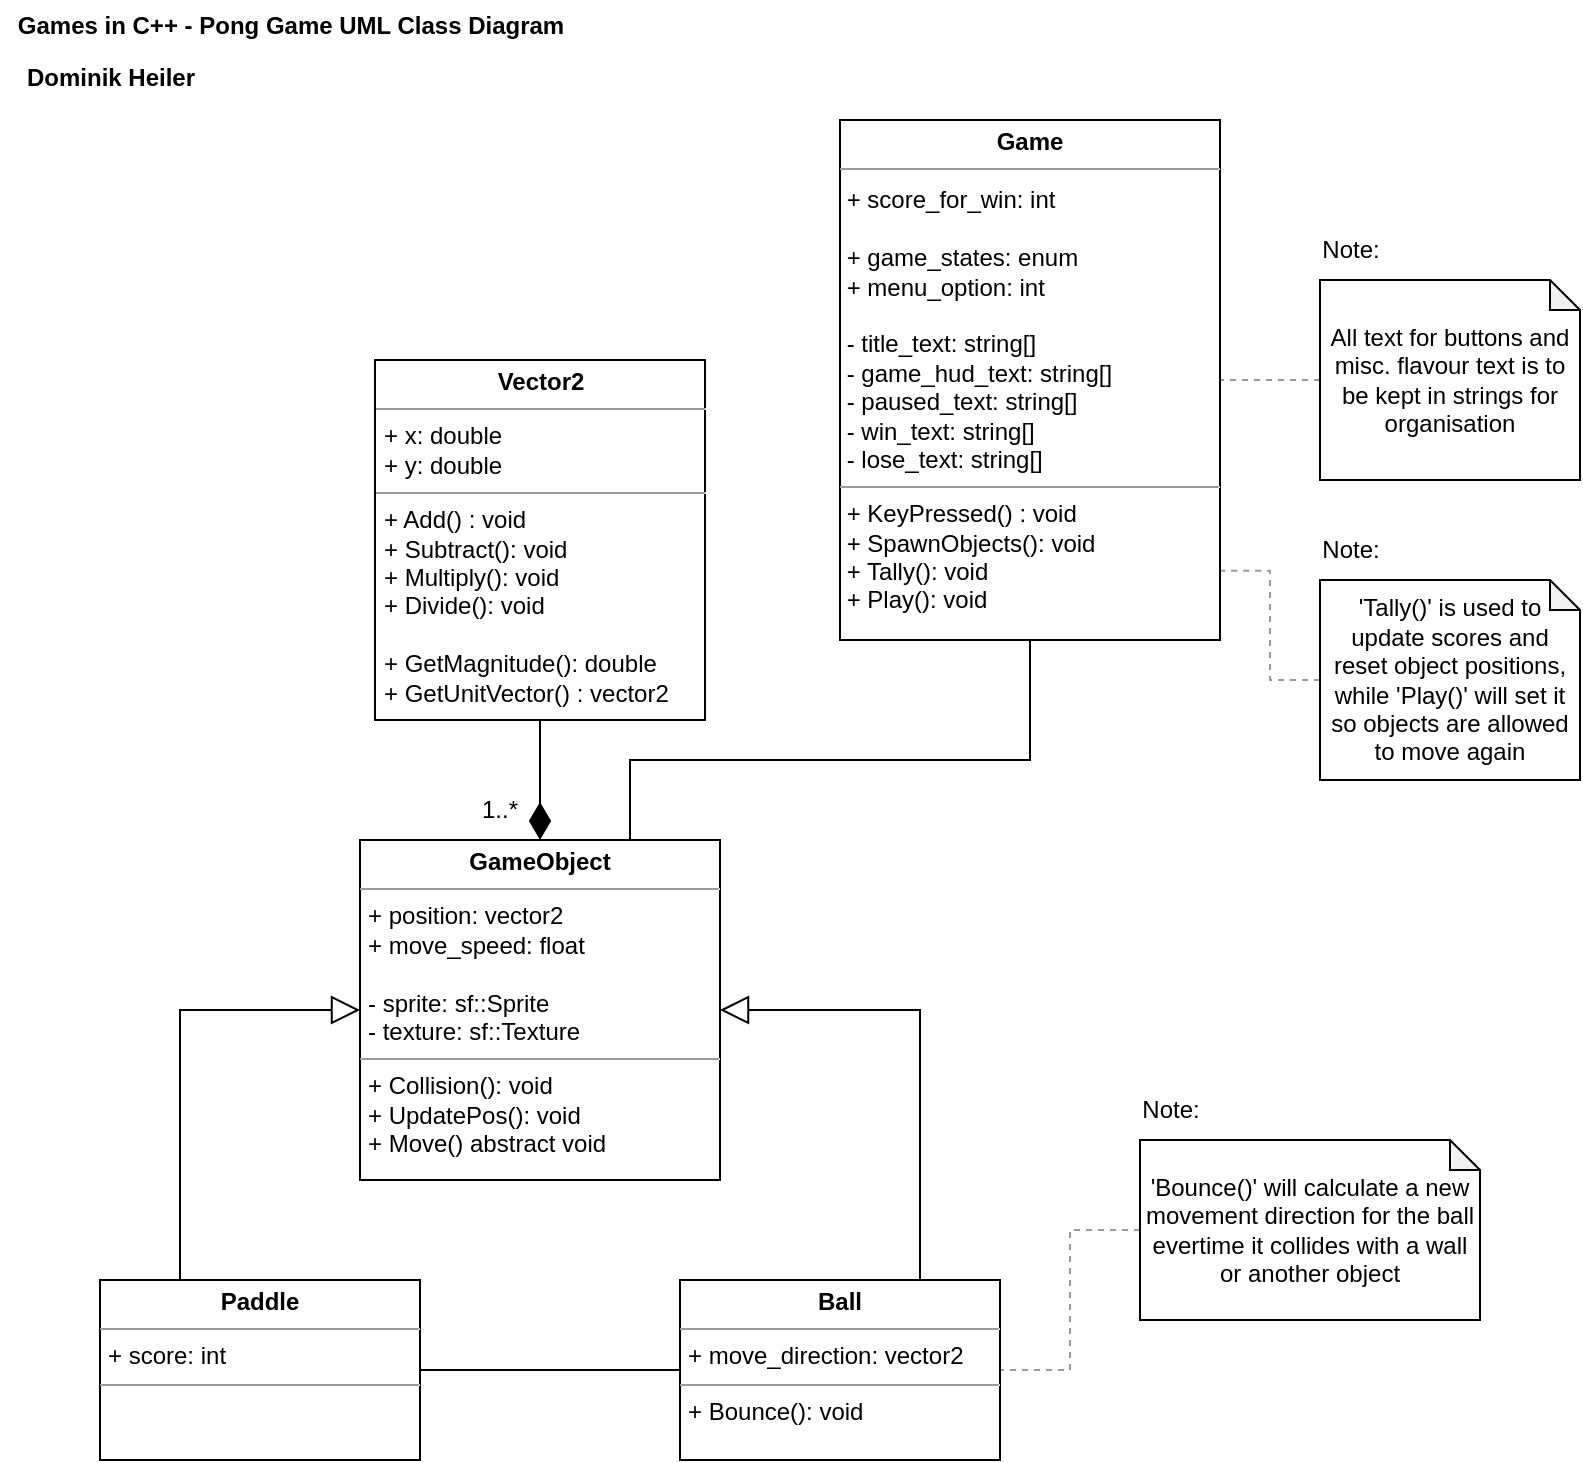 <mxfile version="22.1.3" type="onedrive">
  <diagram name="Page-1" id="c4acf3e9-155e-7222-9cf6-157b1a14988f">
    <mxGraphModel grid="1" page="1" gridSize="10" guides="1" tooltips="1" connect="1" arrows="1" fold="1" pageScale="1" pageWidth="850" pageHeight="1100" background="none" math="0" shadow="0">
      <root>
        <mxCell id="0" />
        <mxCell id="1" parent="0" />
        <mxCell id="l4-NlTvxBI4YEXpuPn90-14" style="edgeStyle=orthogonalEdgeStyle;rounded=0;orthogonalLoop=1;jettySize=auto;html=1;exitX=0.75;exitY=0;exitDx=0;exitDy=0;entryX=0.5;entryY=1;entryDx=0;entryDy=0;endArrow=none;endFill=0;" edge="1" parent="1" source="l4-NlTvxBI4YEXpuPn90-2" target="l4-NlTvxBI4YEXpuPn90-5">
          <mxGeometry relative="1" as="geometry">
            <Array as="points">
              <mxPoint x="325" y="390" />
              <mxPoint x="525" y="390" />
            </Array>
          </mxGeometry>
        </mxCell>
        <mxCell id="l4-NlTvxBI4YEXpuPn90-2" value="&lt;p style=&quot;margin:0px;margin-top:4px;text-align:center;&quot;&gt;&lt;b&gt;GameObject&lt;/b&gt;&lt;/p&gt;&lt;hr size=&quot;1&quot;&gt;&lt;p style=&quot;margin:0px;margin-left:4px;&quot;&gt;+ position: vector2 &lt;br&gt;&lt;/p&gt;&lt;p style=&quot;margin:0px;margin-left:4px;&quot;&gt;+ move_speed: float&lt;br&gt;&lt;/p&gt;&lt;p style=&quot;margin:0px;margin-left:4px;&quot;&gt;&lt;br&gt;&lt;/p&gt;&lt;p style=&quot;margin:0px;margin-left:4px;&quot;&gt;- sprite: sf::Sprite&lt;/p&gt;&lt;p style=&quot;margin:0px;margin-left:4px;&quot;&gt;- texture: sf::Texture &lt;br&gt;&lt;/p&gt;&lt;hr size=&quot;1&quot;&gt;&lt;p style=&quot;margin:0px;margin-left:4px;&quot;&gt;+ Collision(): void&lt;/p&gt;&lt;p style=&quot;margin:0px;margin-left:4px;&quot;&gt;+ UpdatePos(): void&lt;br&gt;&lt;/p&gt;&lt;p style=&quot;margin:0px;margin-left:4px;&quot;&gt;+ Move() abstract void&lt;br&gt;&lt;/p&gt;" style="verticalAlign=top;align=left;overflow=fill;fontSize=12;fontFamily=Helvetica;html=1;whiteSpace=wrap;" vertex="1" parent="1">
          <mxGeometry x="190" y="430" width="180" height="170" as="geometry" />
        </mxCell>
        <mxCell id="l4-NlTvxBI4YEXpuPn90-11" style="edgeStyle=orthogonalEdgeStyle;rounded=0;orthogonalLoop=1;jettySize=auto;html=1;exitX=0.25;exitY=0;exitDx=0;exitDy=0;entryX=0;entryY=0.5;entryDx=0;entryDy=0;endArrow=block;endFill=0;endSize=12;" edge="1" parent="1" source="l4-NlTvxBI4YEXpuPn90-3" target="l4-NlTvxBI4YEXpuPn90-2">
          <mxGeometry relative="1" as="geometry" />
        </mxCell>
        <mxCell id="l4-NlTvxBI4YEXpuPn90-13" style="edgeStyle=orthogonalEdgeStyle;rounded=0;orthogonalLoop=1;jettySize=auto;html=1;exitX=1;exitY=0.5;exitDx=0;exitDy=0;entryX=0;entryY=0.5;entryDx=0;entryDy=0;endArrow=none;endFill=0;endSize=10;startArrow=none;startFill=0;startSize=10;jumpSize=6;" edge="1" parent="1" source="l4-NlTvxBI4YEXpuPn90-3" target="l4-NlTvxBI4YEXpuPn90-4">
          <mxGeometry relative="1" as="geometry" />
        </mxCell>
        <mxCell id="l4-NlTvxBI4YEXpuPn90-3" value="&lt;p style=&quot;margin:0px;margin-top:4px;text-align:center;&quot;&gt;&lt;b&gt;Paddle&lt;/b&gt;&lt;/p&gt;&lt;hr size=&quot;1&quot;&gt;&lt;p style=&quot;margin:0px;margin-left:4px;&quot;&gt;+ score: int&lt;br&gt;&lt;/p&gt;&lt;hr size=&quot;1&quot;&gt;" style="verticalAlign=top;align=left;overflow=fill;fontSize=12;fontFamily=Helvetica;html=1;whiteSpace=wrap;" vertex="1" parent="1">
          <mxGeometry x="60" y="650" width="160" height="90" as="geometry" />
        </mxCell>
        <mxCell id="l4-NlTvxBI4YEXpuPn90-12" style="edgeStyle=orthogonalEdgeStyle;rounded=0;orthogonalLoop=1;jettySize=auto;html=1;exitX=0.75;exitY=0;exitDx=0;exitDy=0;entryX=1;entryY=0.5;entryDx=0;entryDy=0;endArrow=block;endFill=0;startSize=6;endSize=12;" edge="1" parent="1" source="l4-NlTvxBI4YEXpuPn90-4" target="l4-NlTvxBI4YEXpuPn90-2">
          <mxGeometry relative="1" as="geometry" />
        </mxCell>
        <mxCell id="l4-NlTvxBI4YEXpuPn90-4" value="&lt;p style=&quot;margin:0px;margin-top:4px;text-align:center;&quot;&gt;&lt;b&gt;Ball&lt;/b&gt;&lt;br&gt;&lt;/p&gt;&lt;hr size=&quot;1&quot;&gt;&lt;p style=&quot;margin:0px;margin-left:4px;&quot;&gt;+ move_direction: vector2&lt;br&gt;&lt;/p&gt;&lt;hr size=&quot;1&quot;&gt;&lt;p style=&quot;margin:0px;margin-left:4px;&quot;&gt;+ Bounce(): void&lt;br&gt;&lt;/p&gt;" style="verticalAlign=top;align=left;overflow=fill;fontSize=12;fontFamily=Helvetica;html=1;whiteSpace=wrap;" vertex="1" parent="1">
          <mxGeometry x="350" y="650" width="160" height="90" as="geometry" />
        </mxCell>
        <mxCell id="l4-NlTvxBI4YEXpuPn90-5" value="&lt;p style=&quot;margin:0px;margin-top:4px;text-align:center;&quot;&gt;&lt;b&gt;Game&lt;/b&gt;&lt;br&gt;&lt;/p&gt;&lt;hr size=&quot;1&quot;&gt;&lt;div style=&quot;height:2px;&quot;&gt;&lt;/div&gt;&lt;div&gt;&amp;nbsp;+ score_for_win: int&lt;/div&gt;&lt;div&gt;&lt;br&gt;&lt;/div&gt;&lt;div&gt;&amp;nbsp;+ game_states: enum&lt;/div&gt;&lt;div&gt;&amp;nbsp;+ menu_option: int&lt;br&gt;&lt;/div&gt;&lt;div&gt;&lt;br&gt;&lt;/div&gt;&lt;div&gt;&amp;nbsp;- title_text: string[]&lt;/div&gt;&lt;div&gt;&amp;nbsp;- game_hud_text: string[]&lt;/div&gt;&lt;div&gt;&amp;nbsp;- paused_text: string[]&lt;br&gt;&lt;/div&gt;&lt;div&gt;&amp;nbsp;- win_text: string[]&lt;/div&gt;&lt;div&gt;&amp;nbsp;- lose_text: string[]&lt;br&gt;&lt;/div&gt;&lt;hr size=&quot;1&quot;&gt;&lt;div style=&quot;height:2px;&quot;&gt;&lt;div&gt;&amp;nbsp;+ KeyPressed() : void &lt;br&gt;&lt;/div&gt;&lt;div&gt;&amp;nbsp;+ SpawnObjects(): void&lt;/div&gt;&lt;div&gt;&amp;nbsp;+ Tally(): void&lt;br&gt;&lt;/div&gt;&amp;nbsp;+ Play(): void&lt;/div&gt;" style="verticalAlign=top;align=left;overflow=fill;fontSize=12;fontFamily=Helvetica;html=1;whiteSpace=wrap;" vertex="1" parent="1">
          <mxGeometry x="430" y="70" width="190" height="260" as="geometry" />
        </mxCell>
        <mxCell id="l4-NlTvxBI4YEXpuPn90-15" style="edgeStyle=orthogonalEdgeStyle;rounded=0;orthogonalLoop=1;jettySize=auto;html=1;exitX=0.5;exitY=1;exitDx=0;exitDy=0;entryX=0.5;entryY=0;entryDx=0;entryDy=0;endArrow=diamondThin;endFill=1;startSize=6;endSize=16;" edge="1" parent="1" source="l4-NlTvxBI4YEXpuPn90-10" target="l4-NlTvxBI4YEXpuPn90-2">
          <mxGeometry relative="1" as="geometry" />
        </mxCell>
        <mxCell id="l4-NlTvxBI4YEXpuPn90-10" value="&lt;p style=&quot;margin:0px;margin-top:4px;text-align:center;&quot;&gt;&lt;b&gt;Vector2&lt;/b&gt;&lt;br&gt;&lt;/p&gt;&lt;hr size=&quot;1&quot;&gt;&lt;p style=&quot;margin:0px;margin-left:4px;&quot;&gt;+ x: double&lt;/p&gt;&lt;p style=&quot;margin:0px;margin-left:4px;&quot;&gt;+ y: double&lt;br&gt;&lt;/p&gt;&lt;hr size=&quot;1&quot;&gt;&lt;p style=&quot;margin:0px;margin-left:4px;&quot;&gt;+ Add() : void&lt;/p&gt;&lt;p style=&quot;margin:0px;margin-left:4px;&quot;&gt;+ Subtract(): void&lt;/p&gt;&lt;p style=&quot;margin:0px;margin-left:4px;&quot;&gt;+ Multiply(): void&lt;/p&gt;&lt;p style=&quot;margin:0px;margin-left:4px;&quot;&gt;+ Divide(): void&lt;br&gt;&lt;/p&gt;&lt;p style=&quot;margin:0px;margin-left:4px;&quot;&gt;&lt;br&gt;&lt;/p&gt;&lt;p style=&quot;margin:0px;margin-left:4px;&quot;&gt;+ GetMagnitude(): double&lt;/p&gt;&lt;p style=&quot;margin:0px;margin-left:4px;&quot;&gt;+ GetUnitVector() : vector2&lt;/p&gt;" style="verticalAlign=top;align=left;overflow=fill;fontSize=12;fontFamily=Helvetica;html=1;whiteSpace=wrap;" vertex="1" parent="1">
          <mxGeometry x="197.5" y="190" width="165" height="180" as="geometry" />
        </mxCell>
        <mxCell id="l4-NlTvxBI4YEXpuPn90-16" value="1..*" style="text;html=1;strokeColor=none;fillColor=none;align=center;verticalAlign=middle;whiteSpace=wrap;rounded=0;" vertex="1" parent="1">
          <mxGeometry x="230" y="400" width="60" height="30" as="geometry" />
        </mxCell>
        <mxCell id="l4-NlTvxBI4YEXpuPn90-18" value="Games in C++ - Pong Game UML Class Diagram" style="text;align=center;fontStyle=1;verticalAlign=middle;spacingLeft=3;spacingRight=3;strokeColor=none;rotatable=0;points=[[0,0.5],[1,0.5]];portConstraint=eastwest;html=1;" vertex="1" parent="1">
          <mxGeometry x="10" y="10" width="290" height="26" as="geometry" />
        </mxCell>
        <mxCell id="l4-NlTvxBI4YEXpuPn90-19" value="Dominik Heiler" style="text;align=center;fontStyle=1;verticalAlign=middle;spacingLeft=3;spacingRight=3;strokeColor=none;rotatable=0;points=[[0,0.5],[1,0.5]];portConstraint=eastwest;html=1;" vertex="1" parent="1">
          <mxGeometry x="20" y="36" width="90" height="26" as="geometry" />
        </mxCell>
        <mxCell id="l4-NlTvxBI4YEXpuPn90-22" style="edgeStyle=orthogonalEdgeStyle;rounded=0;orthogonalLoop=1;jettySize=auto;html=1;exitX=0;exitY=0.5;exitDx=0;exitDy=0;exitPerimeter=0;endArrow=none;endFill=0;opacity=40;dashed=1;" edge="1" parent="1" source="l4-NlTvxBI4YEXpuPn90-21" target="l4-NlTvxBI4YEXpuPn90-5">
          <mxGeometry relative="1" as="geometry" />
        </mxCell>
        <mxCell id="l4-NlTvxBI4YEXpuPn90-21" value="All text for buttons and misc. flavour text is to be kept in strings for organisation" style="shape=note;whiteSpace=wrap;html=1;backgroundOutline=1;darkOpacity=0.05;size=15;" vertex="1" parent="1">
          <mxGeometry x="670" y="150" width="130" height="100" as="geometry" />
        </mxCell>
        <mxCell id="l4-NlTvxBI4YEXpuPn90-23" value="&#39;Tally()&#39; is used to update scores and reset object positions, while &#39;Play()&#39; will set it so objects are allowed to move again" style="shape=note;whiteSpace=wrap;html=1;backgroundOutline=1;darkOpacity=0.05;size=15;" vertex="1" parent="1">
          <mxGeometry x="670" y="300" width="130" height="100" as="geometry" />
        </mxCell>
        <mxCell id="l4-NlTvxBI4YEXpuPn90-24" style="edgeStyle=orthogonalEdgeStyle;rounded=0;orthogonalLoop=1;jettySize=auto;html=1;exitX=0;exitY=0.5;exitDx=0;exitDy=0;exitPerimeter=0;entryX=0.991;entryY=0.867;entryDx=0;entryDy=0;entryPerimeter=0;endArrow=none;endFill=0;opacity=40;dashed=1;" edge="1" parent="1" source="l4-NlTvxBI4YEXpuPn90-23" target="l4-NlTvxBI4YEXpuPn90-5">
          <mxGeometry relative="1" as="geometry" />
        </mxCell>
        <mxCell id="l4-NlTvxBI4YEXpuPn90-26" style="edgeStyle=orthogonalEdgeStyle;rounded=0;orthogonalLoop=1;jettySize=auto;html=1;exitX=0;exitY=0.5;exitDx=0;exitDy=0;exitPerimeter=0;endArrow=none;endFill=0;opacity=40;dashed=1;" edge="1" parent="1" source="l4-NlTvxBI4YEXpuPn90-25" target="l4-NlTvxBI4YEXpuPn90-4">
          <mxGeometry relative="1" as="geometry" />
        </mxCell>
        <mxCell id="l4-NlTvxBI4YEXpuPn90-25" value="&#39;Bounce()&#39; will calculate a new movement direction for the ball evertime it collides with a wall or another object" style="shape=note;whiteSpace=wrap;html=1;backgroundOutline=1;darkOpacity=0.05;size=15;" vertex="1" parent="1">
          <mxGeometry x="580" y="580" width="170" height="90" as="geometry" />
        </mxCell>
        <mxCell id="keJgv_Zf3CbYExNAJZln-1" value="Note:" style="text;html=1;align=center;verticalAlign=middle;resizable=0;points=[];autosize=1;strokeColor=none;fillColor=none;" vertex="1" parent="1">
          <mxGeometry x="570" y="550" width="50" height="30" as="geometry" />
        </mxCell>
        <mxCell id="keJgv_Zf3CbYExNAJZln-2" value="Note:" style="text;html=1;align=center;verticalAlign=middle;resizable=0;points=[];autosize=1;strokeColor=none;fillColor=none;" vertex="1" parent="1">
          <mxGeometry x="660" y="270" width="50" height="30" as="geometry" />
        </mxCell>
        <mxCell id="keJgv_Zf3CbYExNAJZln-3" value="Note:" style="text;html=1;align=center;verticalAlign=middle;resizable=0;points=[];autosize=1;strokeColor=none;fillColor=none;" vertex="1" parent="1">
          <mxGeometry x="660" y="120" width="50" height="30" as="geometry" />
        </mxCell>
      </root>
    </mxGraphModel>
  </diagram>
</mxfile>
